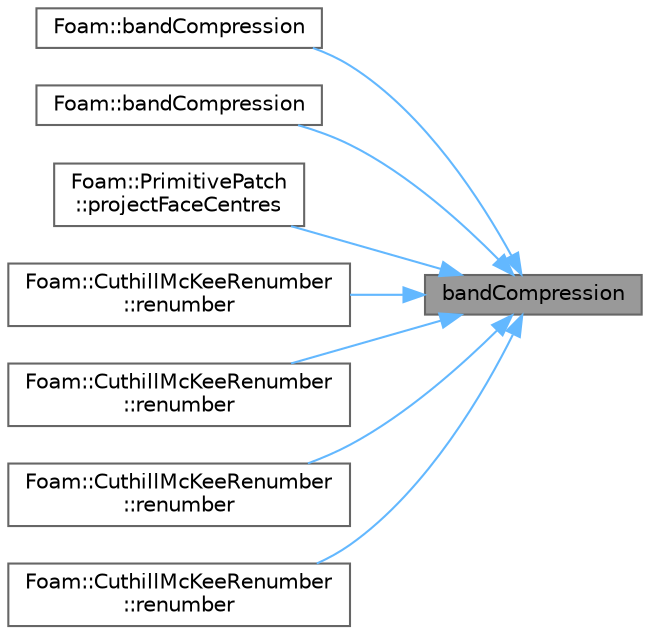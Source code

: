 digraph "bandCompression"
{
 // LATEX_PDF_SIZE
  bgcolor="transparent";
  edge [fontname=Helvetica,fontsize=10,labelfontname=Helvetica,labelfontsize=10];
  node [fontname=Helvetica,fontsize=10,shape=box,height=0.2,width=0.4];
  rankdir="RL";
  Node1 [id="Node000001",label="bandCompression",height=0.2,width=0.4,color="gray40", fillcolor="grey60", style="filled", fontcolor="black",tooltip=" "];
  Node1 -> Node2 [id="edge1_Node000001_Node000002",dir="back",color="steelblue1",style="solid",tooltip=" "];
  Node2 [id="Node000002",label="Foam::bandCompression",height=0.2,width=0.4,color="grey40", fillcolor="white", style="filled",URL="$namespaceFoam.html#aa31a4de464a408c6154ae30e98fb3da9",tooltip=" "];
  Node1 -> Node3 [id="edge2_Node000001_Node000003",dir="back",color="steelblue1",style="solid",tooltip=" "];
  Node3 [id="Node000003",label="Foam::bandCompression",height=0.2,width=0.4,color="grey40", fillcolor="white", style="filled",URL="$namespaceFoam.html#a0ef7bea047091d7b85a8006a2d9a019c",tooltip=" "];
  Node1 -> Node4 [id="edge3_Node000001_Node000004",dir="back",color="steelblue1",style="solid",tooltip=" "];
  Node4 [id="Node000004",label="Foam::PrimitivePatch\l::projectFaceCentres",height=0.2,width=0.4,color="grey40", fillcolor="white", style="filled",URL="$classFoam_1_1PrimitivePatch.html#af340b6c45a59907ccf53d41e88c3e3bb",tooltip=" "];
  Node1 -> Node5 [id="edge4_Node000001_Node000005",dir="back",color="steelblue1",style="solid",tooltip=" "];
  Node5 [id="Node000005",label="Foam::CuthillMcKeeRenumber\l::renumber",height=0.2,width=0.4,color="grey40", fillcolor="white", style="filled",URL="$classFoam_1_1CuthillMcKeeRenumber.html#af5f122b864f7e28ac5ff650282b52b2f",tooltip=" "];
  Node1 -> Node6 [id="edge5_Node000001_Node000006",dir="back",color="steelblue1",style="solid",tooltip=" "];
  Node6 [id="Node000006",label="Foam::CuthillMcKeeRenumber\l::renumber",height=0.2,width=0.4,color="grey40", fillcolor="white", style="filled",URL="$classFoam_1_1CuthillMcKeeRenumber.html#a2da17e5fa89d13de89878de92db063ab",tooltip=" "];
  Node1 -> Node7 [id="edge6_Node000001_Node000007",dir="back",color="steelblue1",style="solid",tooltip=" "];
  Node7 [id="Node000007",label="Foam::CuthillMcKeeRenumber\l::renumber",height=0.2,width=0.4,color="grey40", fillcolor="white", style="filled",URL="$classFoam_1_1CuthillMcKeeRenumber.html#aa191e7f6fb7829201b011239e67d0ffb",tooltip=" "];
  Node1 -> Node8 [id="edge7_Node000001_Node000008",dir="back",color="steelblue1",style="solid",tooltip=" "];
  Node8 [id="Node000008",label="Foam::CuthillMcKeeRenumber\l::renumber",height=0.2,width=0.4,color="grey40", fillcolor="white", style="filled",URL="$classFoam_1_1CuthillMcKeeRenumber.html#a43e03f902cbbeb39d4552a7e1cee9e73",tooltip=" "];
}
